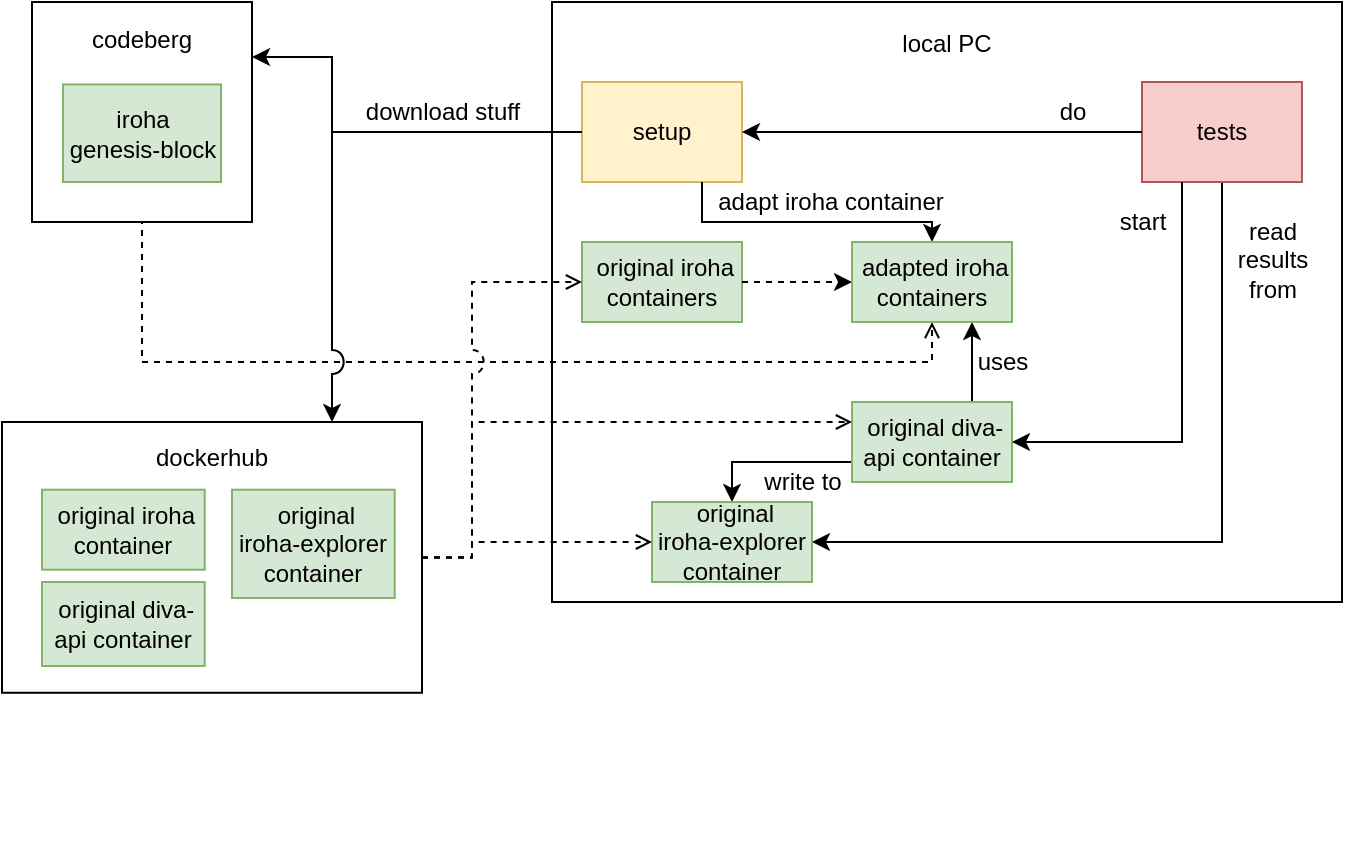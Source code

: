 <mxfile version="14.5.1" type="device"><diagram id="3F3XWu-fcGcMDtiveNf3" name="Page-1"><mxGraphModel dx="907" dy="807" grid="1" gridSize="10" guides="1" tooltips="1" connect="1" arrows="1" fold="1" page="1" pageScale="1" pageWidth="827" pageHeight="1169" math="0" shadow="0"><root><mxCell id="0"/><mxCell id="1" parent="0"/><mxCell id="0ZPnr4Dzi4_RXQRVKG0s-7" value="local PC&lt;br&gt;&lt;br&gt;&lt;br&gt;&lt;br&gt;&lt;br&gt;&lt;br&gt;&lt;br&gt;&lt;br&gt;&lt;br&gt;&lt;br&gt;&lt;br&gt;&lt;br&gt;&lt;br&gt;&lt;br&gt;&lt;br&gt;&lt;br&gt;&lt;br&gt;&lt;br&gt;&lt;br&gt;" style="rounded=0;whiteSpace=wrap;html=1;" parent="1" vertex="1"><mxGeometry x="310" y="130" width="395" height="300" as="geometry"/></mxCell><mxCell id="0ZPnr4Dzi4_RXQRVKG0s-4" value="download stuff" style="text;html=1;align=center;verticalAlign=middle;resizable=0;points=[];autosize=1;" parent="1" vertex="1"><mxGeometry x="210" y="175" width="90" height="20" as="geometry"/></mxCell><mxCell id="p5vrZ2xmNR95aHG6NPGu-29" style="edgeStyle=orthogonalEdgeStyle;rounded=0;orthogonalLoop=1;jettySize=auto;html=1;exitX=0;exitY=0.5;exitDx=0;exitDy=0;entryX=1;entryY=0.25;entryDx=0;entryDy=0;endArrow=classic;endFill=1;" parent="1" source="0ZPnr4Dzi4_RXQRVKG0s-9" target="0ZPnr4Dzi4_RXQRVKG0s-6" edge="1"><mxGeometry relative="1" as="geometry"><Array as="points"><mxPoint x="200" y="195"/><mxPoint x="200" y="158"/></Array></mxGeometry></mxCell><mxCell id="0ZPnr4Dzi4_RXQRVKG0s-9" value="setup" style="rounded=0;whiteSpace=wrap;html=1;fillColor=#fff2cc;strokeColor=#d6b656;" parent="1" vertex="1"><mxGeometry x="325" y="170" width="80" height="50" as="geometry"/></mxCell><mxCell id="0ZPnr4Dzi4_RXQRVKG0s-27" style="edgeStyle=orthogonalEdgeStyle;rounded=0;orthogonalLoop=1;jettySize=auto;html=1;exitX=0.5;exitY=1;exitDx=0;exitDy=0;entryX=1;entryY=0.5;entryDx=0;entryDy=0;" parent="1" source="0ZPnr4Dzi4_RXQRVKG0s-16" target="p5vrZ2xmNR95aHG6NPGu-13" edge="1"><mxGeometry x="305" y="110" as="geometry"/></mxCell><mxCell id="0ZPnr4Dzi4_RXQRVKG0s-16" value="tests" style="rounded=0;whiteSpace=wrap;html=1;fillColor=#f8cecc;strokeColor=#b85450;" parent="1" vertex="1"><mxGeometry x="605" y="170" width="80" height="50" as="geometry"/></mxCell><mxCell id="0ZPnr4Dzi4_RXQRVKG0s-22" value="adapt iroha container" style="text;html=1;align=center;verticalAlign=middle;resizable=0;points=[];autosize=1;" parent="1" vertex="1"><mxGeometry x="384" y="220" width="130" height="20" as="geometry"/></mxCell><mxCell id="0ZPnr4Dzi4_RXQRVKG0s-26" value="do" style="text;html=1;align=center;verticalAlign=middle;resizable=0;points=[];autosize=1;rotation=0;" parent="1" vertex="1"><mxGeometry x="555" y="175" width="30" height="20" as="geometry"/></mxCell><mxCell id="0ZPnr4Dzi4_RXQRVKG0s-28" value="read &lt;br&gt;results &lt;br&gt;from" style="text;html=1;align=center;verticalAlign=middle;resizable=0;points=[];autosize=1;rotation=0;" parent="1" vertex="1"><mxGeometry x="645" y="234.09" width="50" height="50" as="geometry"/></mxCell><mxCell id="p5vrZ2xmNR95aHG6NPGu-1" value="&amp;nbsp;original iroha containers" style="rounded=0;whiteSpace=wrap;html=1;fillColor=#d5e8d4;strokeColor=#82b366;" parent="1" vertex="1"><mxGeometry x="325" y="250" width="80" height="40" as="geometry"/></mxCell><mxCell id="p5vrZ2xmNR95aHG6NPGu-6" style="edgeStyle=orthogonalEdgeStyle;rounded=0;orthogonalLoop=1;jettySize=auto;html=1;exitX=0.5;exitY=1;exitDx=0;exitDy=0;entryX=0.5;entryY=1;entryDx=0;entryDy=0;dashed=1;endArrow=open;endFill=0;" parent="1" source="0ZPnr4Dzi4_RXQRVKG0s-1" target="p5vrZ2xmNR95aHG6NPGu-9" edge="1"><mxGeometry relative="1" as="geometry"><Array as="points"><mxPoint x="105" y="310"/><mxPoint x="500" y="310"/></Array></mxGeometry></mxCell><mxCell id="UJ1QR356Kn92KPXwUN9e-21" style="edgeStyle=orthogonalEdgeStyle;rounded=0;jumpStyle=arc;jumpSize=12;orthogonalLoop=1;jettySize=auto;html=1;exitX=0.75;exitY=0;exitDx=0;exitDy=0;entryX=0.75;entryY=1;entryDx=0;entryDy=0;endArrow=classic;endFill=1;" edge="1" parent="1" source="p5vrZ2xmNR95aHG6NPGu-5" target="p5vrZ2xmNR95aHG6NPGu-9"><mxGeometry relative="1" as="geometry"/></mxCell><mxCell id="UJ1QR356Kn92KPXwUN9e-23" style="edgeStyle=orthogonalEdgeStyle;rounded=0;jumpStyle=arc;jumpSize=12;orthogonalLoop=1;jettySize=auto;html=1;exitX=0;exitY=0.75;exitDx=0;exitDy=0;entryX=0.5;entryY=0;entryDx=0;entryDy=0;endArrow=classic;endFill=1;" edge="1" parent="1" source="p5vrZ2xmNR95aHG6NPGu-5" target="p5vrZ2xmNR95aHG6NPGu-13"><mxGeometry relative="1" as="geometry"/></mxCell><mxCell id="p5vrZ2xmNR95aHG6NPGu-5" value="&amp;nbsp;original diva-api container" style="rounded=0;whiteSpace=wrap;html=1;fillColor=#d5e8d4;strokeColor=#82b366;" parent="1" vertex="1"><mxGeometry x="460" y="330" width="80" height="40" as="geometry"/></mxCell><mxCell id="p5vrZ2xmNR95aHG6NPGu-11" style="edgeStyle=orthogonalEdgeStyle;rounded=0;orthogonalLoop=1;jettySize=auto;html=1;exitX=1;exitY=0.5;exitDx=0;exitDy=0;entryX=0;entryY=0.5;entryDx=0;entryDy=0;dashed=1;" parent="1" source="p5vrZ2xmNR95aHG6NPGu-1" target="p5vrZ2xmNR95aHG6NPGu-9" edge="1"><mxGeometry relative="1" as="geometry"><mxPoint x="415" y="310" as="sourcePoint"/><mxPoint x="455" y="310" as="targetPoint"/></mxGeometry></mxCell><mxCell id="p5vrZ2xmNR95aHG6NPGu-13" value="&amp;nbsp;original &lt;br&gt;iroha-explorer container" style="rounded=0;whiteSpace=wrap;html=1;fillColor=#d5e8d4;strokeColor=#82b366;" parent="1" vertex="1"><mxGeometry x="360" y="380" width="80" height="40" as="geometry"/></mxCell><mxCell id="p5vrZ2xmNR95aHG6NPGu-15" style="edgeStyle=orthogonalEdgeStyle;rounded=0;orthogonalLoop=1;jettySize=auto;html=1;exitX=0.25;exitY=1;exitDx=0;exitDy=0;entryX=1;entryY=0.5;entryDx=0;entryDy=0;" parent="1" source="0ZPnr4Dzi4_RXQRVKG0s-16" target="p5vrZ2xmNR95aHG6NPGu-5" edge="1"><mxGeometry x="325" y="130" as="geometry"><mxPoint x="545" y="220" as="sourcePoint"/><mxPoint x="525" y="370" as="targetPoint"/><Array as="points"><mxPoint x="625" y="350"/></Array></mxGeometry></mxCell><mxCell id="0ZPnr4Dzi4_RXQRVKG0s-6" value="codeberg&lt;br&gt;&lt;br&gt;&lt;br&gt;&lt;br&gt;&lt;br&gt;&lt;br&gt;" style="rounded=0;whiteSpace=wrap;html=1;" parent="1" vertex="1"><mxGeometry x="50" y="130" width="110" height="110" as="geometry"/></mxCell><mxCell id="0ZPnr4Dzi4_RXQRVKG0s-1" value="iroha &lt;br&gt;genesis-block" style="rounded=0;whiteSpace=wrap;html=1;fillColor=#d5e8d4;strokeColor=#82b366;" parent="1" vertex="1"><mxGeometry x="65.5" y="171.21" width="79" height="48.79" as="geometry"/></mxCell><mxCell id="p5vrZ2xmNR95aHG6NPGu-27" style="edgeStyle=orthogonalEdgeStyle;rounded=0;orthogonalLoop=1;jettySize=auto;html=1;exitX=0.75;exitY=1;exitDx=0;exitDy=0;endArrow=classic;endFill=1;entryX=0.5;entryY=0;entryDx=0;entryDy=0;" parent="1" source="0ZPnr4Dzi4_RXQRVKG0s-9" target="p5vrZ2xmNR95aHG6NPGu-9" edge="1"><mxGeometry relative="1" as="geometry"><mxPoint x="415" y="205" as="sourcePoint"/><mxPoint x="430" y="295" as="targetPoint"/><Array as="points"><mxPoint x="385" y="240"/><mxPoint x="500" y="240"/></Array></mxGeometry></mxCell><mxCell id="p5vrZ2xmNR95aHG6NPGu-9" value="&amp;nbsp;adapted iroha containers" style="rounded=0;whiteSpace=wrap;html=1;fillColor=#d5e8d4;strokeColor=#82b366;" parent="1" vertex="1"><mxGeometry x="460" y="250.0" width="80" height="40" as="geometry"/></mxCell><mxCell id="UJ1QR356Kn92KPXwUN9e-1" style="edgeStyle=orthogonalEdgeStyle;rounded=0;orthogonalLoop=1;jettySize=auto;html=1;exitX=0;exitY=0.5;exitDx=0;exitDy=0;entryX=1;entryY=0.5;entryDx=0;entryDy=0;" edge="1" parent="1" source="0ZPnr4Dzi4_RXQRVKG0s-16" target="0ZPnr4Dzi4_RXQRVKG0s-9"><mxGeometry x="315" y="120" as="geometry"><mxPoint x="485" y="195" as="sourcePoint"/><mxPoint x="575" y="205" as="targetPoint"/></mxGeometry></mxCell><mxCell id="UJ1QR356Kn92KPXwUN9e-12" value="" style="group" vertex="1" connectable="0" parent="1"><mxGeometry x="35" y="340" width="210" height="220" as="geometry"/></mxCell><mxCell id="UJ1QR356Kn92KPXwUN9e-7" value="dockerhub&lt;br&gt;&lt;br&gt;&lt;br&gt;&lt;br&gt;&lt;br&gt;&lt;br&gt;&lt;br&gt;&lt;br&gt;" style="rounded=0;whiteSpace=wrap;html=1;" vertex="1" parent="UJ1QR356Kn92KPXwUN9e-12"><mxGeometry width="210" height="135.385" as="geometry"/></mxCell><mxCell id="UJ1QR356Kn92KPXwUN9e-9" value="&amp;nbsp;original &lt;br&gt;iroha-explorer container" style="rounded=0;whiteSpace=wrap;html=1;fillColor=#d5e8d4;strokeColor=#82b366;" vertex="1" parent="UJ1QR356Kn92KPXwUN9e-12"><mxGeometry x="115" y="33.847" width="81.36" height="54.153" as="geometry"/></mxCell><mxCell id="UJ1QR356Kn92KPXwUN9e-15" value="&amp;nbsp;original diva-api container" style="rounded=0;whiteSpace=wrap;html=1;fillColor=#d5e8d4;strokeColor=#82b366;" vertex="1" parent="UJ1QR356Kn92KPXwUN9e-12"><mxGeometry x="20" y="80" width="81.36" height="42" as="geometry"/></mxCell><mxCell id="UJ1QR356Kn92KPXwUN9e-8" value="&amp;nbsp;original iroha container" style="rounded=0;whiteSpace=wrap;html=1;fillColor=#d5e8d4;strokeColor=#82b366;" vertex="1" parent="UJ1QR356Kn92KPXwUN9e-12"><mxGeometry x="20" y="33.85" width="81.36" height="40" as="geometry"/></mxCell><mxCell id="UJ1QR356Kn92KPXwUN9e-13" style="edgeStyle=orthogonalEdgeStyle;rounded=0;orthogonalLoop=1;jettySize=auto;html=1;exitX=0;exitY=0.5;exitDx=0;exitDy=0;endArrow=classic;endFill=1;jumpStyle=arc;jumpSize=12;" edge="1" parent="1" source="0ZPnr4Dzi4_RXQRVKG0s-9" target="UJ1QR356Kn92KPXwUN9e-7"><mxGeometry relative="1" as="geometry"><mxPoint x="335" y="205.0" as="sourcePoint"/><mxPoint x="170" y="167.5" as="targetPoint"/><Array as="points"><mxPoint x="200" y="195"/><mxPoint x="200" y="340"/></Array></mxGeometry></mxCell><mxCell id="UJ1QR356Kn92KPXwUN9e-14" value="start" style="text;html=1;align=center;verticalAlign=middle;resizable=0;points=[];autosize=1;rotation=0;" vertex="1" parent="1"><mxGeometry x="585" y="230" width="40" height="20" as="geometry"/></mxCell><mxCell id="UJ1QR356Kn92KPXwUN9e-17" style="edgeStyle=orthogonalEdgeStyle;rounded=0;jumpStyle=arc;jumpSize=12;orthogonalLoop=1;jettySize=auto;html=1;exitX=1;exitY=0.5;exitDx=0;exitDy=0;entryX=0;entryY=0.5;entryDx=0;entryDy=0;dashed=1;endArrow=open;endFill=0;" edge="1" parent="1" source="UJ1QR356Kn92KPXwUN9e-7" target="p5vrZ2xmNR95aHG6NPGu-1"><mxGeometry relative="1" as="geometry"><mxPoint x="250" y="434.667" as="targetPoint"/><Array as="points"><mxPoint x="270" y="408"/><mxPoint x="270" y="270"/></Array></mxGeometry></mxCell><mxCell id="UJ1QR356Kn92KPXwUN9e-19" style="edgeStyle=orthogonalEdgeStyle;rounded=0;jumpStyle=arc;jumpSize=12;orthogonalLoop=1;jettySize=auto;html=1;exitX=1;exitY=0.5;exitDx=0;exitDy=0;entryX=0;entryY=0.25;entryDx=0;entryDy=0;dashed=1;endArrow=open;endFill=0;" edge="1" parent="1" source="UJ1QR356Kn92KPXwUN9e-7" target="p5vrZ2xmNR95aHG6NPGu-5"><mxGeometry relative="1" as="geometry"><Array as="points"><mxPoint x="270" y="408"/><mxPoint x="270" y="340"/></Array></mxGeometry></mxCell><mxCell id="UJ1QR356Kn92KPXwUN9e-20" style="edgeStyle=orthogonalEdgeStyle;rounded=0;jumpStyle=arc;jumpSize=12;orthogonalLoop=1;jettySize=auto;html=1;exitX=1;exitY=0.5;exitDx=0;exitDy=0;entryX=0;entryY=0.5;entryDx=0;entryDy=0;dashed=1;endArrow=open;endFill=0;" edge="1" parent="1" source="UJ1QR356Kn92KPXwUN9e-7" target="p5vrZ2xmNR95aHG6NPGu-13"><mxGeometry relative="1" as="geometry"><Array as="points"><mxPoint x="270" y="408"/><mxPoint x="270" y="400"/></Array></mxGeometry></mxCell><mxCell id="UJ1QR356Kn92KPXwUN9e-22" value="uses" style="text;html=1;align=center;verticalAlign=middle;resizable=0;points=[];autosize=1;rotation=0;" vertex="1" parent="1"><mxGeometry x="515" y="300" width="40" height="20" as="geometry"/></mxCell><mxCell id="UJ1QR356Kn92KPXwUN9e-24" value="write to" style="text;html=1;align=center;verticalAlign=middle;resizable=0;points=[];autosize=1;rotation=0;" vertex="1" parent="1"><mxGeometry x="410" y="360" width="50" height="20" as="geometry"/></mxCell></root></mxGraphModel></diagram></mxfile>